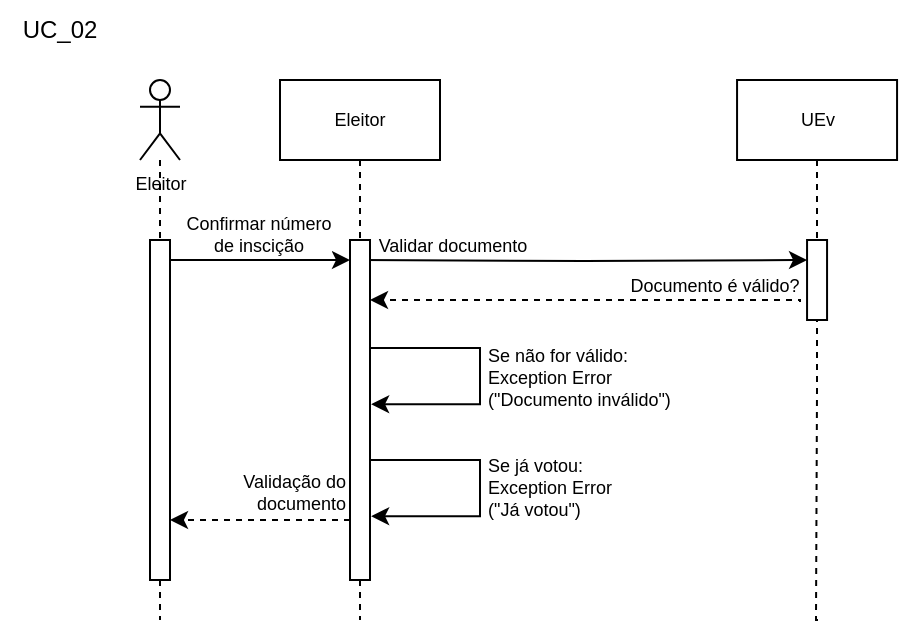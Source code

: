<mxfile version="28.2.8">
  <diagram name="Página-1" id="7-EnyZkeVntiJY_UuIYf">
    <mxGraphModel dx="815" dy="444" grid="1" gridSize="10" guides="1" tooltips="1" connect="1" arrows="1" fold="1" page="1" pageScale="1" pageWidth="827" pageHeight="1169" math="0" shadow="0">
      <root>
        <mxCell id="0" />
        <mxCell id="1" parent="0" />
        <mxCell id="tHufPk-it0OSnK1QdOeT-10" style="edgeStyle=orthogonalEdgeStyle;rounded=0;orthogonalLoop=1;jettySize=auto;html=1;endArrow=none;endFill=0;dashed=1;fontSize=9;" edge="1" parent="1" source="tHufPk-it0OSnK1QdOeT-1">
          <mxGeometry relative="1" as="geometry">
            <mxPoint x="80" y="310" as="targetPoint" />
          </mxGeometry>
        </mxCell>
        <mxCell id="tHufPk-it0OSnK1QdOeT-1" value="Eleitor" style="shape=umlActor;verticalLabelPosition=bottom;verticalAlign=top;html=1;outlineConnect=0;fontSize=9;" vertex="1" parent="1">
          <mxGeometry x="70" y="40" width="20" height="40" as="geometry" />
        </mxCell>
        <mxCell id="tHufPk-it0OSnK1QdOeT-13" style="edgeStyle=orthogonalEdgeStyle;rounded=0;orthogonalLoop=1;jettySize=auto;html=1;entryX=0;entryY=0.5;entryDx=0;entryDy=0;fontSize=9;" edge="1" parent="1">
          <mxGeometry relative="1" as="geometry">
            <mxPoint x="85" y="130" as="sourcePoint" />
            <mxPoint x="175" y="130" as="targetPoint" />
          </mxGeometry>
        </mxCell>
        <mxCell id="tHufPk-it0OSnK1QdOeT-2" value="" style="rounded=0;whiteSpace=wrap;html=1;fontSize=9;" vertex="1" parent="1">
          <mxGeometry x="75" y="120" width="10" height="170" as="geometry" />
        </mxCell>
        <mxCell id="tHufPk-it0OSnK1QdOeT-11" style="edgeStyle=orthogonalEdgeStyle;rounded=0;orthogonalLoop=1;jettySize=auto;html=1;dashed=1;endArrow=none;endFill=0;fontSize=9;" edge="1" parent="1" source="tHufPk-it0OSnK1QdOeT-3">
          <mxGeometry relative="1" as="geometry">
            <mxPoint x="180" y="310" as="targetPoint" />
          </mxGeometry>
        </mxCell>
        <mxCell id="tHufPk-it0OSnK1QdOeT-3" value="Eleitor" style="rounded=0;whiteSpace=wrap;html=1;fontSize=9;" vertex="1" parent="1">
          <mxGeometry x="140" y="40" width="80" height="40" as="geometry" />
        </mxCell>
        <mxCell id="tHufPk-it0OSnK1QdOeT-12" style="edgeStyle=orthogonalEdgeStyle;rounded=0;orthogonalLoop=1;jettySize=auto;html=1;dashed=1;endArrow=none;endFill=0;fontSize=9;" edge="1" parent="1" source="tHufPk-it0OSnK1QdOeT-7">
          <mxGeometry relative="1" as="geometry">
            <mxPoint x="410" y="310" as="targetPoint" />
            <Array as="points">
              <mxPoint x="408" y="195" />
              <mxPoint x="408" y="310" />
            </Array>
          </mxGeometry>
        </mxCell>
        <mxCell id="tHufPk-it0OSnK1QdOeT-7" value="UEv" style="rounded=0;whiteSpace=wrap;html=1;fontSize=9;" vertex="1" parent="1">
          <mxGeometry x="368.53" y="40" width="80" height="40" as="geometry" />
        </mxCell>
        <mxCell id="tHufPk-it0OSnK1QdOeT-14" style="edgeStyle=orthogonalEdgeStyle;rounded=0;orthogonalLoop=1;jettySize=auto;html=1;fontSize=9;entryX=0;entryY=0.25;entryDx=0;entryDy=0;" edge="1" parent="1" target="tHufPk-it0OSnK1QdOeT-9">
          <mxGeometry relative="1" as="geometry">
            <mxPoint x="475" y="130" as="targetPoint" />
            <mxPoint x="180" y="130" as="sourcePoint" />
          </mxGeometry>
        </mxCell>
        <mxCell id="tHufPk-it0OSnK1QdOeT-23" value="Validar documento" style="edgeLabel;html=1;align=center;verticalAlign=middle;resizable=0;points=[];fontSize=9;" vertex="1" connectable="0" parent="tHufPk-it0OSnK1QdOeT-14">
          <mxGeometry x="-0.846" relative="1" as="geometry">
            <mxPoint x="28" y="-7" as="offset" />
          </mxGeometry>
        </mxCell>
        <mxCell id="tHufPk-it0OSnK1QdOeT-21" style="edgeStyle=orthogonalEdgeStyle;rounded=0;orthogonalLoop=1;jettySize=auto;html=1;entryX=1;entryY=0.5;entryDx=0;entryDy=0;dashed=1;fontSize=9;" edge="1" parent="1">
          <mxGeometry relative="1" as="geometry">
            <mxPoint x="175" y="260" as="sourcePoint" />
            <mxPoint x="85" y="260" as="targetPoint" />
          </mxGeometry>
        </mxCell>
        <mxCell id="tHufPk-it0OSnK1QdOeT-22" value="Validação do&lt;div&gt;documento&lt;/div&gt;" style="edgeLabel;html=1;align=right;verticalAlign=middle;resizable=0;points=[];fontSize=9;" vertex="1" connectable="0" parent="tHufPk-it0OSnK1QdOeT-21">
          <mxGeometry x="0.289" y="-2" relative="1" as="geometry">
            <mxPoint x="56" y="-12" as="offset" />
          </mxGeometry>
        </mxCell>
        <mxCell id="tHufPk-it0OSnK1QdOeT-8" value="" style="rounded=0;whiteSpace=wrap;html=1;fontSize=9;" vertex="1" parent="1">
          <mxGeometry x="175" y="120" width="10" height="170" as="geometry" />
        </mxCell>
        <mxCell id="tHufPk-it0OSnK1QdOeT-9" value="" style="rounded=0;whiteSpace=wrap;html=1;fontSize=9;" vertex="1" parent="1">
          <mxGeometry x="403.53" y="120" width="10" height="40" as="geometry" />
        </mxCell>
        <mxCell id="tHufPk-it0OSnK1QdOeT-15" style="edgeStyle=orthogonalEdgeStyle;rounded=0;orthogonalLoop=1;jettySize=auto;html=1;entryX=1.171;entryY=0.079;entryDx=0;entryDy=0;entryPerimeter=0;dashed=1;fontSize=9;" edge="1" parent="1">
          <mxGeometry relative="1" as="geometry">
            <mxPoint x="400" y="150" as="sourcePoint" />
            <mxPoint x="185.0" y="150.0" as="targetPoint" />
            <Array as="points">
              <mxPoint x="400" y="151" />
              <mxPoint x="400" y="150" />
            </Array>
          </mxGeometry>
        </mxCell>
        <mxCell id="tHufPk-it0OSnK1QdOeT-24" value="Documento é válido?" style="edgeLabel;html=1;align=center;verticalAlign=middle;resizable=0;points=[];fontSize=9;" vertex="1" connectable="0" parent="tHufPk-it0OSnK1QdOeT-15">
          <mxGeometry x="-0.232" y="-1" relative="1" as="geometry">
            <mxPoint x="38" y="-6" as="offset" />
          </mxGeometry>
        </mxCell>
        <mxCell id="tHufPk-it0OSnK1QdOeT-16" style="edgeStyle=orthogonalEdgeStyle;rounded=0;orthogonalLoop=1;jettySize=auto;html=1;entryX=1.057;entryY=0.617;entryDx=0;entryDy=0;entryPerimeter=0;fontSize=9;" edge="1" parent="1">
          <mxGeometry relative="1" as="geometry">
            <mxPoint x="185" y="174" as="sourcePoint" />
            <mxPoint x="185.57" y="202.08" as="targetPoint" />
            <Array as="points">
              <mxPoint x="240" y="174" />
              <mxPoint x="240" y="202" />
            </Array>
          </mxGeometry>
        </mxCell>
        <mxCell id="tHufPk-it0OSnK1QdOeT-25" value="Se não for válido:&lt;div&gt;Exception Error&lt;/div&gt;&lt;div&gt;(&quot;Documento inválido&quot;)&lt;/div&gt;" style="edgeLabel;html=1;align=left;verticalAlign=middle;resizable=0;points=[];fontSize=9;" vertex="1" connectable="0" parent="tHufPk-it0OSnK1QdOeT-16">
          <mxGeometry x="-0.618" relative="1" as="geometry">
            <mxPoint x="30" y="15" as="offset" />
          </mxGeometry>
        </mxCell>
        <mxCell id="tHufPk-it0OSnK1QdOeT-17" style="edgeStyle=orthogonalEdgeStyle;rounded=0;orthogonalLoop=1;jettySize=auto;html=1;entryX=1.057;entryY=0.617;entryDx=0;entryDy=0;entryPerimeter=0;fontSize=9;" edge="1" parent="1">
          <mxGeometry relative="1" as="geometry">
            <mxPoint x="185" y="230" as="sourcePoint" />
            <mxPoint x="185.57" y="258.08" as="targetPoint" />
            <Array as="points">
              <mxPoint x="240" y="230" />
              <mxPoint x="240" y="258" />
            </Array>
          </mxGeometry>
        </mxCell>
        <mxCell id="tHufPk-it0OSnK1QdOeT-26" value="Se já votou:&lt;div&gt;Exception Error&lt;/div&gt;&lt;div&gt;(&quot;Já votou&quot;)&lt;/div&gt;" style="edgeLabel;html=1;align=left;verticalAlign=middle;resizable=0;points=[];fontSize=9;" vertex="1" connectable="0" parent="1">
          <mxGeometry x="242" y="244" as="geometry" />
        </mxCell>
        <mxCell id="tHufPk-it0OSnK1QdOeT-27" value="UC_02" style="text;html=1;whiteSpace=wrap;strokeColor=none;fillColor=none;align=center;verticalAlign=middle;rounded=0;" vertex="1" parent="1">
          <mxGeometry width="60" height="30" as="geometry" />
        </mxCell>
        <mxCell id="tHufPk-it0OSnK1QdOeT-28" value="Confirmar número&lt;div&gt;de inscição&lt;/div&gt;" style="edgeLabel;html=1;align=center;verticalAlign=middle;resizable=0;points=[];fontSize=9;" vertex="1" connectable="0" parent="1">
          <mxGeometry x="129" y="117" as="geometry" />
        </mxCell>
      </root>
    </mxGraphModel>
  </diagram>
</mxfile>
